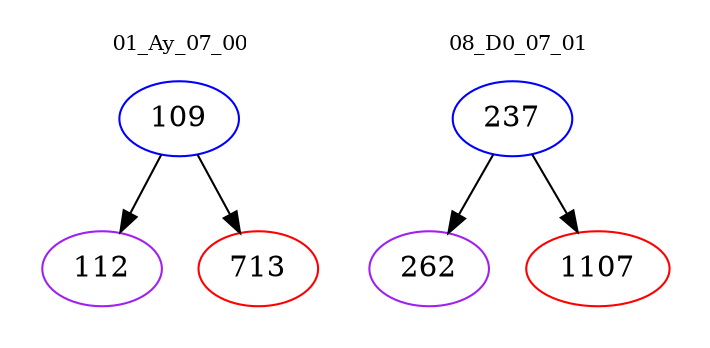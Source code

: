 digraph{
subgraph cluster_0 {
color = white
label = "01_Ay_07_00";
fontsize=10;
T0_109 [label="109", color="blue"]
T0_109 -> T0_112 [color="black"]
T0_112 [label="112", color="purple"]
T0_109 -> T0_713 [color="black"]
T0_713 [label="713", color="red"]
}
subgraph cluster_1 {
color = white
label = "08_D0_07_01";
fontsize=10;
T1_237 [label="237", color="blue"]
T1_237 -> T1_262 [color="black"]
T1_262 [label="262", color="purple"]
T1_237 -> T1_1107 [color="black"]
T1_1107 [label="1107", color="red"]
}
}
